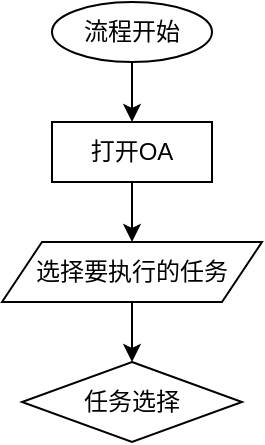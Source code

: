 <mxfile version="27.0.3">
  <diagram id="C5RBs43oDa-KdzZeNtuy" name="Page-1">
    <mxGraphModel dx="455" dy="625" grid="1" gridSize="10" guides="1" tooltips="1" connect="1" arrows="1" fold="1" page="1" pageScale="1" pageWidth="827" pageHeight="1169" math="0" shadow="0">
      <root>
        <mxCell id="WIyWlLk6GJQsqaUBKTNV-0" />
        <mxCell id="WIyWlLk6GJQsqaUBKTNV-1" parent="WIyWlLk6GJQsqaUBKTNV-0" />
        <mxCell id="DVGuRSDHm46C6rylTjXm-2" style="edgeStyle=orthogonalEdgeStyle;rounded=0;orthogonalLoop=1;jettySize=auto;html=1;exitX=0.5;exitY=1;exitDx=0;exitDy=0;entryX=0.5;entryY=0;entryDx=0;entryDy=0;" edge="1" parent="WIyWlLk6GJQsqaUBKTNV-1" source="DVGuRSDHm46C6rylTjXm-0" target="DVGuRSDHm46C6rylTjXm-1">
          <mxGeometry relative="1" as="geometry" />
        </mxCell>
        <mxCell id="DVGuRSDHm46C6rylTjXm-0" value="流程开始" style="ellipse;whiteSpace=wrap;html=1;" vertex="1" parent="WIyWlLk6GJQsqaUBKTNV-1">
          <mxGeometry x="180" y="30" width="80" height="30" as="geometry" />
        </mxCell>
        <mxCell id="DVGuRSDHm46C6rylTjXm-8" style="edgeStyle=orthogonalEdgeStyle;rounded=0;orthogonalLoop=1;jettySize=auto;html=1;exitX=0.5;exitY=1;exitDx=0;exitDy=0;entryX=0.5;entryY=0;entryDx=0;entryDy=0;" edge="1" parent="WIyWlLk6GJQsqaUBKTNV-1" source="DVGuRSDHm46C6rylTjXm-1" target="DVGuRSDHm46C6rylTjXm-3">
          <mxGeometry relative="1" as="geometry" />
        </mxCell>
        <mxCell id="DVGuRSDHm46C6rylTjXm-1" value="打开OA" style="rounded=0;whiteSpace=wrap;html=1;" vertex="1" parent="WIyWlLk6GJQsqaUBKTNV-1">
          <mxGeometry x="180" y="90" width="80" height="30" as="geometry" />
        </mxCell>
        <mxCell id="DVGuRSDHm46C6rylTjXm-7" style="edgeStyle=orthogonalEdgeStyle;rounded=0;orthogonalLoop=1;jettySize=auto;html=1;exitX=0.5;exitY=1;exitDx=0;exitDy=0;entryX=0.5;entryY=0;entryDx=0;entryDy=0;" edge="1" parent="WIyWlLk6GJQsqaUBKTNV-1" source="DVGuRSDHm46C6rylTjXm-3" target="DVGuRSDHm46C6rylTjXm-6">
          <mxGeometry relative="1" as="geometry" />
        </mxCell>
        <mxCell id="DVGuRSDHm46C6rylTjXm-3" value="选择要执行的任务" style="shape=parallelogram;perimeter=parallelogramPerimeter;whiteSpace=wrap;html=1;fixedSize=1;" vertex="1" parent="WIyWlLk6GJQsqaUBKTNV-1">
          <mxGeometry x="155" y="150" width="130" height="30" as="geometry" />
        </mxCell>
        <mxCell id="DVGuRSDHm46C6rylTjXm-6" value="任务选择" style="rhombus;whiteSpace=wrap;html=1;" vertex="1" parent="WIyWlLk6GJQsqaUBKTNV-1">
          <mxGeometry x="165" y="210" width="110" height="40" as="geometry" />
        </mxCell>
      </root>
    </mxGraphModel>
  </diagram>
</mxfile>
